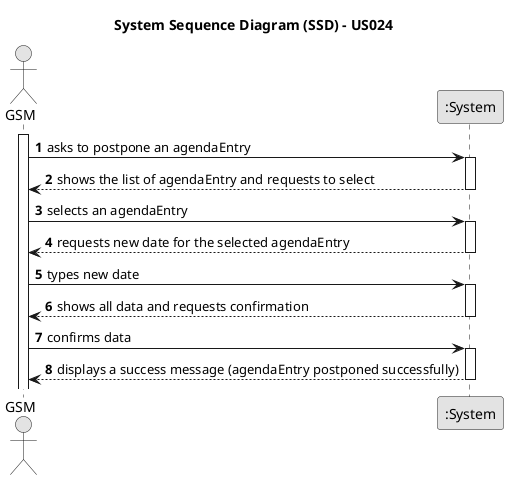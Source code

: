 @startuml
skinparam monochrome true
skinparam packageStyle rectangle
skinparam shadowing false

title System Sequence Diagram (SSD) - US024

autonumber

actor "GSM" as GSM
participant ":System" as System

activate GSM

    GSM -> System : asks to postpone an agendaEntry
    activate System

        System --> GSM : shows the list of agendaEntry and requests to select
    deactivate System

    GSM -> System : selects an agendaEntry

    activate System

        System --> GSM : requests new date for the selected agendaEntry
    deactivate System

    GSM -> System : types new date

    activate System

        System --> GSM : shows all data and requests confirmation
    deactivate System

    GSM -> System : confirms data
    activate System

        System --> GSM : displays a success message (agendaEntry postponed successfully)
    deactivate System

@enduml
